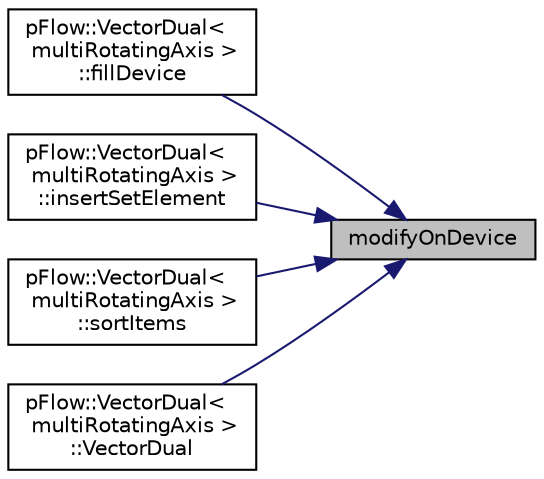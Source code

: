 digraph "modifyOnDevice"
{
 // LATEX_PDF_SIZE
  edge [fontname="Helvetica",fontsize="10",labelfontname="Helvetica",labelfontsize="10"];
  node [fontname="Helvetica",fontsize="10",shape=record];
  rankdir="RL";
  Node1 [label="modifyOnDevice",height=0.2,width=0.4,color="black", fillcolor="grey75", style="filled", fontcolor="black",tooltip=" "];
  Node1 -> Node2 [dir="back",color="midnightblue",fontsize="10",style="solid",fontname="Helvetica"];
  Node2 [label="pFlow::VectorDual\<\l multiRotatingAxis \>\l::fillDevice",height=0.2,width=0.4,color="black", fillcolor="white", style="filled",URL="$classpFlow_1_1VectorDual.html#a9d60379aa7bbd572ddaec8b9dea26cdf",tooltip=" "];
  Node1 -> Node3 [dir="back",color="midnightblue",fontsize="10",style="solid",fontname="Helvetica"];
  Node3 [label="pFlow::VectorDual\<\l multiRotatingAxis \>\l::insertSetElement",height=0.2,width=0.4,color="black", fillcolor="white", style="filled",URL="$classpFlow_1_1VectorDual.html#a34bb429dcb71153499f3ef45195b2071",tooltip=" "];
  Node1 -> Node4 [dir="back",color="midnightblue",fontsize="10",style="solid",fontname="Helvetica"];
  Node4 [label="pFlow::VectorDual\<\l multiRotatingAxis \>\l::sortItems",height=0.2,width=0.4,color="black", fillcolor="white", style="filled",URL="$classpFlow_1_1VectorDual.html#a9b59e3e31ed18fe659636b63987c2930",tooltip=" "];
  Node1 -> Node5 [dir="back",color="midnightblue",fontsize="10",style="solid",fontname="Helvetica"];
  Node5 [label="pFlow::VectorDual\<\l multiRotatingAxis \>\l::VectorDual",height=0.2,width=0.4,color="black", fillcolor="white", style="filled",URL="$classpFlow_1_1VectorDual.html#ab7f0830b2be8e43e447b0030b53fbfbf",tooltip=" "];
}
